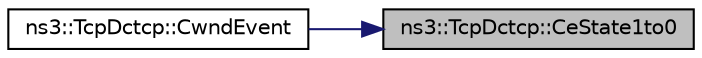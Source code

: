 digraph "ns3::TcpDctcp::CeState1to0"
{
 // LATEX_PDF_SIZE
  edge [fontname="Helvetica",fontsize="10",labelfontname="Helvetica",labelfontsize="10"];
  node [fontname="Helvetica",fontsize="10",shape=record];
  rankdir="RL";
  Node1 [label="ns3::TcpDctcp::CeState1to0",height=0.2,width=0.4,color="black", fillcolor="grey75", style="filled", fontcolor="black",tooltip="Changes state of m_ceState to false."];
  Node1 -> Node2 [dir="back",color="midnightblue",fontsize="10",style="solid",fontname="Helvetica"];
  Node2 [label="ns3::TcpDctcp::CwndEvent",height=0.2,width=0.4,color="black", fillcolor="white", style="filled",URL="$classns3_1_1_tcp_dctcp.html#a150ff947a17264dab6c9bf576d2667af",tooltip="Trigger events/calculations on occurrence of congestion window event."];
}
